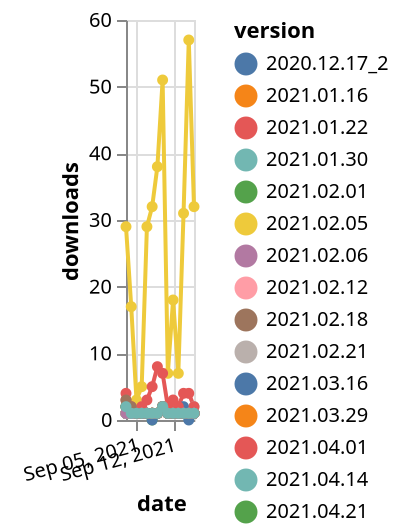 {"$schema": "https://vega.github.io/schema/vega-lite/v5.json", "description": "A simple bar chart with embedded data.", "data": {"values": [{"date": "2021-09-03", "total": 434, "delta": 2, "version": "2021.06.15"}, {"date": "2021-09-04", "total": 435, "delta": 1, "version": "2021.06.15"}, {"date": "2021-09-05", "total": 436, "delta": 1, "version": "2021.06.15"}, {"date": "2021-09-06", "total": 437, "delta": 1, "version": "2021.06.15"}, {"date": "2021-09-07", "total": 438, "delta": 1, "version": "2021.06.15"}, {"date": "2021-09-08", "total": 439, "delta": 1, "version": "2021.06.15"}, {"date": "2021-09-09", "total": 440, "delta": 1, "version": "2021.06.15"}, {"date": "2021-09-10", "total": 442, "delta": 2, "version": "2021.06.15"}, {"date": "2021-09-11", "total": 443, "delta": 1, "version": "2021.06.15"}, {"date": "2021-09-12", "total": 444, "delta": 1, "version": "2021.06.15"}, {"date": "2021-09-13", "total": 445, "delta": 1, "version": "2021.06.15"}, {"date": "2021-09-14", "total": 446, "delta": 1, "version": "2021.06.15"}, {"date": "2021-09-15", "total": 447, "delta": 1, "version": "2021.06.15"}, {"date": "2021-09-16", "total": 448, "delta": 1, "version": "2021.06.15"}, {"date": "2021-09-03", "total": 150, "delta": 1, "version": "2021.02.01"}, {"date": "2021-09-04", "total": 151, "delta": 1, "version": "2021.02.01"}, {"date": "2021-09-05", "total": 152, "delta": 1, "version": "2021.02.01"}, {"date": "2021-09-06", "total": 153, "delta": 1, "version": "2021.02.01"}, {"date": "2021-09-07", "total": 154, "delta": 1, "version": "2021.02.01"}, {"date": "2021-09-08", "total": 155, "delta": 1, "version": "2021.02.01"}, {"date": "2021-09-09", "total": 156, "delta": 1, "version": "2021.02.01"}, {"date": "2021-09-10", "total": 158, "delta": 2, "version": "2021.02.01"}, {"date": "2021-09-11", "total": 159, "delta": 1, "version": "2021.02.01"}, {"date": "2021-09-12", "total": 160, "delta": 1, "version": "2021.02.01"}, {"date": "2021-09-13", "total": 161, "delta": 1, "version": "2021.02.01"}, {"date": "2021-09-14", "total": 162, "delta": 1, "version": "2021.02.01"}, {"date": "2021-09-15", "total": 163, "delta": 1, "version": "2021.02.01"}, {"date": "2021-09-16", "total": 164, "delta": 1, "version": "2021.02.01"}, {"date": "2021-09-03", "total": 150, "delta": 2, "version": "2021.01.30"}, {"date": "2021-09-04", "total": 151, "delta": 1, "version": "2021.01.30"}, {"date": "2021-09-05", "total": 152, "delta": 1, "version": "2021.01.30"}, {"date": "2021-09-06", "total": 153, "delta": 1, "version": "2021.01.30"}, {"date": "2021-09-07", "total": 154, "delta": 1, "version": "2021.01.30"}, {"date": "2021-09-08", "total": 155, "delta": 1, "version": "2021.01.30"}, {"date": "2021-09-09", "total": 156, "delta": 1, "version": "2021.01.30"}, {"date": "2021-09-10", "total": 158, "delta": 2, "version": "2021.01.30"}, {"date": "2021-09-11", "total": 159, "delta": 1, "version": "2021.01.30"}, {"date": "2021-09-12", "total": 160, "delta": 1, "version": "2021.01.30"}, {"date": "2021-09-13", "total": 161, "delta": 1, "version": "2021.01.30"}, {"date": "2021-09-14", "total": 162, "delta": 1, "version": "2021.01.30"}, {"date": "2021-09-15", "total": 163, "delta": 1, "version": "2021.01.30"}, {"date": "2021-09-16", "total": 164, "delta": 1, "version": "2021.01.30"}, {"date": "2021-09-03", "total": 214, "delta": 1, "version": "2021.02.06"}, {"date": "2021-09-04", "total": 215, "delta": 1, "version": "2021.02.06"}, {"date": "2021-09-05", "total": 216, "delta": 1, "version": "2021.02.06"}, {"date": "2021-09-06", "total": 217, "delta": 1, "version": "2021.02.06"}, {"date": "2021-09-07", "total": 218, "delta": 1, "version": "2021.02.06"}, {"date": "2021-09-08", "total": 219, "delta": 1, "version": "2021.02.06"}, {"date": "2021-09-09", "total": 220, "delta": 1, "version": "2021.02.06"}, {"date": "2021-09-10", "total": 222, "delta": 2, "version": "2021.02.06"}, {"date": "2021-09-11", "total": 223, "delta": 1, "version": "2021.02.06"}, {"date": "2021-09-12", "total": 224, "delta": 1, "version": "2021.02.06"}, {"date": "2021-09-13", "total": 225, "delta": 1, "version": "2021.02.06"}, {"date": "2021-09-14", "total": 226, "delta": 1, "version": "2021.02.06"}, {"date": "2021-09-15", "total": 227, "delta": 1, "version": "2021.02.06"}, {"date": "2021-09-16", "total": 228, "delta": 1, "version": "2021.02.06"}, {"date": "2021-09-03", "total": 185, "delta": 1, "version": "2021.02.18"}, {"date": "2021-09-04", "total": 186, "delta": 1, "version": "2021.02.18"}, {"date": "2021-09-05", "total": 187, "delta": 1, "version": "2021.02.18"}, {"date": "2021-09-06", "total": 188, "delta": 1, "version": "2021.02.18"}, {"date": "2021-09-07", "total": 189, "delta": 1, "version": "2021.02.18"}, {"date": "2021-09-08", "total": 190, "delta": 1, "version": "2021.02.18"}, {"date": "2021-09-09", "total": 191, "delta": 1, "version": "2021.02.18"}, {"date": "2021-09-10", "total": 193, "delta": 2, "version": "2021.02.18"}, {"date": "2021-09-11", "total": 194, "delta": 1, "version": "2021.02.18"}, {"date": "2021-09-12", "total": 195, "delta": 1, "version": "2021.02.18"}, {"date": "2021-09-13", "total": 196, "delta": 1, "version": "2021.02.18"}, {"date": "2021-09-14", "total": 197, "delta": 1, "version": "2021.02.18"}, {"date": "2021-09-15", "total": 198, "delta": 1, "version": "2021.02.18"}, {"date": "2021-09-16", "total": 199, "delta": 1, "version": "2021.02.18"}, {"date": "2021-09-03", "total": 286, "delta": 2, "version": "2021.05.27"}, {"date": "2021-09-04", "total": 287, "delta": 1, "version": "2021.05.27"}, {"date": "2021-09-05", "total": 288, "delta": 1, "version": "2021.05.27"}, {"date": "2021-09-06", "total": 289, "delta": 1, "version": "2021.05.27"}, {"date": "2021-09-07", "total": 290, "delta": 1, "version": "2021.05.27"}, {"date": "2021-09-08", "total": 291, "delta": 1, "version": "2021.05.27"}, {"date": "2021-09-09", "total": 292, "delta": 1, "version": "2021.05.27"}, {"date": "2021-09-10", "total": 294, "delta": 2, "version": "2021.05.27"}, {"date": "2021-09-11", "total": 295, "delta": 1, "version": "2021.05.27"}, {"date": "2021-09-12", "total": 296, "delta": 1, "version": "2021.05.27"}, {"date": "2021-09-13", "total": 297, "delta": 1, "version": "2021.05.27"}, {"date": "2021-09-14", "total": 298, "delta": 1, "version": "2021.05.27"}, {"date": "2021-09-15", "total": 299, "delta": 1, "version": "2021.05.27"}, {"date": "2021-09-16", "total": 301, "delta": 2, "version": "2021.05.27"}, {"date": "2021-09-03", "total": 242, "delta": 1, "version": "2021.01.22"}, {"date": "2021-09-04", "total": 243, "delta": 1, "version": "2021.01.22"}, {"date": "2021-09-05", "total": 244, "delta": 1, "version": "2021.01.22"}, {"date": "2021-09-06", "total": 245, "delta": 1, "version": "2021.01.22"}, {"date": "2021-09-07", "total": 246, "delta": 1, "version": "2021.01.22"}, {"date": "2021-09-08", "total": 247, "delta": 1, "version": "2021.01.22"}, {"date": "2021-09-09", "total": 248, "delta": 1, "version": "2021.01.22"}, {"date": "2021-09-10", "total": 250, "delta": 2, "version": "2021.01.22"}, {"date": "2021-09-11", "total": 251, "delta": 1, "version": "2021.01.22"}, {"date": "2021-09-12", "total": 252, "delta": 1, "version": "2021.01.22"}, {"date": "2021-09-13", "total": 253, "delta": 1, "version": "2021.01.22"}, {"date": "2021-09-14", "total": 254, "delta": 1, "version": "2021.01.22"}, {"date": "2021-09-15", "total": 255, "delta": 1, "version": "2021.01.22"}, {"date": "2021-09-16", "total": 256, "delta": 1, "version": "2021.01.22"}, {"date": "2021-09-03", "total": 195, "delta": 1, "version": "2021.04.23"}, {"date": "2021-09-04", "total": 196, "delta": 1, "version": "2021.04.23"}, {"date": "2021-09-05", "total": 197, "delta": 1, "version": "2021.04.23"}, {"date": "2021-09-06", "total": 198, "delta": 1, "version": "2021.04.23"}, {"date": "2021-09-07", "total": 199, "delta": 1, "version": "2021.04.23"}, {"date": "2021-09-08", "total": 200, "delta": 1, "version": "2021.04.23"}, {"date": "2021-09-09", "total": 201, "delta": 1, "version": "2021.04.23"}, {"date": "2021-09-10", "total": 203, "delta": 2, "version": "2021.04.23"}, {"date": "2021-09-11", "total": 204, "delta": 1, "version": "2021.04.23"}, {"date": "2021-09-12", "total": 205, "delta": 1, "version": "2021.04.23"}, {"date": "2021-09-13", "total": 206, "delta": 1, "version": "2021.04.23"}, {"date": "2021-09-14", "total": 207, "delta": 1, "version": "2021.04.23"}, {"date": "2021-09-15", "total": 208, "delta": 1, "version": "2021.04.23"}, {"date": "2021-09-16", "total": 209, "delta": 1, "version": "2021.04.23"}, {"date": "2021-09-03", "total": 171, "delta": 29, "version": "2021.08.24"}, {"date": "2021-09-04", "total": 188, "delta": 17, "version": "2021.08.24"}, {"date": "2021-09-05", "total": 191, "delta": 3, "version": "2021.08.24"}, {"date": "2021-09-06", "total": 196, "delta": 5, "version": "2021.08.24"}, {"date": "2021-09-07", "total": 225, "delta": 29, "version": "2021.08.24"}, {"date": "2021-09-08", "total": 257, "delta": 32, "version": "2021.08.24"}, {"date": "2021-09-09", "total": 295, "delta": 38, "version": "2021.08.24"}, {"date": "2021-09-10", "total": 346, "delta": 51, "version": "2021.08.24"}, {"date": "2021-09-11", "total": 353, "delta": 7, "version": "2021.08.24"}, {"date": "2021-09-12", "total": 371, "delta": 18, "version": "2021.08.24"}, {"date": "2021-09-13", "total": 378, "delta": 7, "version": "2021.08.24"}, {"date": "2021-09-14", "total": 409, "delta": 31, "version": "2021.08.24"}, {"date": "2021-09-15", "total": 466, "delta": 57, "version": "2021.08.24"}, {"date": "2021-09-16", "total": 498, "delta": 32, "version": "2021.08.24"}, {"date": "2021-09-03", "total": 232, "delta": 1, "version": "2021.03.16"}, {"date": "2021-09-04", "total": 233, "delta": 1, "version": "2021.03.16"}, {"date": "2021-09-05", "total": 234, "delta": 1, "version": "2021.03.16"}, {"date": "2021-09-06", "total": 235, "delta": 1, "version": "2021.03.16"}, {"date": "2021-09-07", "total": 236, "delta": 1, "version": "2021.03.16"}, {"date": "2021-09-08", "total": 237, "delta": 1, "version": "2021.03.16"}, {"date": "2021-09-09", "total": 238, "delta": 1, "version": "2021.03.16"}, {"date": "2021-09-10", "total": 240, "delta": 2, "version": "2021.03.16"}, {"date": "2021-09-11", "total": 241, "delta": 1, "version": "2021.03.16"}, {"date": "2021-09-12", "total": 242, "delta": 1, "version": "2021.03.16"}, {"date": "2021-09-13", "total": 243, "delta": 1, "version": "2021.03.16"}, {"date": "2021-09-14", "total": 244, "delta": 1, "version": "2021.03.16"}, {"date": "2021-09-15", "total": 245, "delta": 1, "version": "2021.03.16"}, {"date": "2021-09-16", "total": 246, "delta": 1, "version": "2021.03.16"}, {"date": "2021-09-03", "total": 201, "delta": 1, "version": "2021.04.21"}, {"date": "2021-09-04", "total": 202, "delta": 1, "version": "2021.04.21"}, {"date": "2021-09-05", "total": 203, "delta": 1, "version": "2021.04.21"}, {"date": "2021-09-06", "total": 204, "delta": 1, "version": "2021.04.21"}, {"date": "2021-09-07", "total": 205, "delta": 1, "version": "2021.04.21"}, {"date": "2021-09-08", "total": 206, "delta": 1, "version": "2021.04.21"}, {"date": "2021-09-09", "total": 207, "delta": 1, "version": "2021.04.21"}, {"date": "2021-09-10", "total": 209, "delta": 2, "version": "2021.04.21"}, {"date": "2021-09-11", "total": 210, "delta": 1, "version": "2021.04.21"}, {"date": "2021-09-12", "total": 211, "delta": 1, "version": "2021.04.21"}, {"date": "2021-09-13", "total": 212, "delta": 1, "version": "2021.04.21"}, {"date": "2021-09-14", "total": 213, "delta": 1, "version": "2021.04.21"}, {"date": "2021-09-15", "total": 214, "delta": 1, "version": "2021.04.21"}, {"date": "2021-09-16", "total": 215, "delta": 1, "version": "2021.04.21"}, {"date": "2021-09-03", "total": 236, "delta": 2, "version": "2021.05.10"}, {"date": "2021-09-04", "total": 237, "delta": 1, "version": "2021.05.10"}, {"date": "2021-09-05", "total": 238, "delta": 1, "version": "2021.05.10"}, {"date": "2021-09-06", "total": 239, "delta": 1, "version": "2021.05.10"}, {"date": "2021-09-07", "total": 240, "delta": 1, "version": "2021.05.10"}, {"date": "2021-09-08", "total": 241, "delta": 1, "version": "2021.05.10"}, {"date": "2021-09-09", "total": 242, "delta": 1, "version": "2021.05.10"}, {"date": "2021-09-10", "total": 244, "delta": 2, "version": "2021.05.10"}, {"date": "2021-09-11", "total": 245, "delta": 1, "version": "2021.05.10"}, {"date": "2021-09-12", "total": 246, "delta": 1, "version": "2021.05.10"}, {"date": "2021-09-13", "total": 247, "delta": 1, "version": "2021.05.10"}, {"date": "2021-09-14", "total": 248, "delta": 1, "version": "2021.05.10"}, {"date": "2021-09-15", "total": 249, "delta": 1, "version": "2021.05.10"}, {"date": "2021-09-16", "total": 250, "delta": 1, "version": "2021.05.10"}, {"date": "2021-09-03", "total": 202, "delta": 1, "version": "2021.02.05"}, {"date": "2021-09-04", "total": 203, "delta": 1, "version": "2021.02.05"}, {"date": "2021-09-05", "total": 204, "delta": 1, "version": "2021.02.05"}, {"date": "2021-09-06", "total": 205, "delta": 1, "version": "2021.02.05"}, {"date": "2021-09-07", "total": 206, "delta": 1, "version": "2021.02.05"}, {"date": "2021-09-08", "total": 207, "delta": 1, "version": "2021.02.05"}, {"date": "2021-09-09", "total": 208, "delta": 1, "version": "2021.02.05"}, {"date": "2021-09-10", "total": 210, "delta": 2, "version": "2021.02.05"}, {"date": "2021-09-11", "total": 211, "delta": 1, "version": "2021.02.05"}, {"date": "2021-09-12", "total": 212, "delta": 1, "version": "2021.02.05"}, {"date": "2021-09-13", "total": 213, "delta": 1, "version": "2021.02.05"}, {"date": "2021-09-14", "total": 214, "delta": 1, "version": "2021.02.05"}, {"date": "2021-09-15", "total": 215, "delta": 1, "version": "2021.02.05"}, {"date": "2021-09-16", "total": 216, "delta": 1, "version": "2021.02.05"}, {"date": "2021-09-03", "total": 178, "delta": 1, "version": "2021.03.29"}, {"date": "2021-09-04", "total": 179, "delta": 1, "version": "2021.03.29"}, {"date": "2021-09-05", "total": 180, "delta": 1, "version": "2021.03.29"}, {"date": "2021-09-06", "total": 181, "delta": 1, "version": "2021.03.29"}, {"date": "2021-09-07", "total": 182, "delta": 1, "version": "2021.03.29"}, {"date": "2021-09-08", "total": 183, "delta": 1, "version": "2021.03.29"}, {"date": "2021-09-09", "total": 184, "delta": 1, "version": "2021.03.29"}, {"date": "2021-09-10", "total": 186, "delta": 2, "version": "2021.03.29"}, {"date": "2021-09-11", "total": 187, "delta": 1, "version": "2021.03.29"}, {"date": "2021-09-12", "total": 188, "delta": 1, "version": "2021.03.29"}, {"date": "2021-09-13", "total": 189, "delta": 1, "version": "2021.03.29"}, {"date": "2021-09-14", "total": 190, "delta": 1, "version": "2021.03.29"}, {"date": "2021-09-15", "total": 191, "delta": 1, "version": "2021.03.29"}, {"date": "2021-09-16", "total": 192, "delta": 1, "version": "2021.03.29"}, {"date": "2021-09-03", "total": 197, "delta": 2, "version": "2021.06.05"}, {"date": "2021-09-04", "total": 198, "delta": 1, "version": "2021.06.05"}, {"date": "2021-09-05", "total": 199, "delta": 1, "version": "2021.06.05"}, {"date": "2021-09-06", "total": 200, "delta": 1, "version": "2021.06.05"}, {"date": "2021-09-07", "total": 201, "delta": 1, "version": "2021.06.05"}, {"date": "2021-09-08", "total": 202, "delta": 1, "version": "2021.06.05"}, {"date": "2021-09-09", "total": 203, "delta": 1, "version": "2021.06.05"}, {"date": "2021-09-10", "total": 205, "delta": 2, "version": "2021.06.05"}, {"date": "2021-09-11", "total": 206, "delta": 1, "version": "2021.06.05"}, {"date": "2021-09-12", "total": 207, "delta": 1, "version": "2021.06.05"}, {"date": "2021-09-13", "total": 208, "delta": 1, "version": "2021.06.05"}, {"date": "2021-09-14", "total": 209, "delta": 1, "version": "2021.06.05"}, {"date": "2021-09-15", "total": 210, "delta": 1, "version": "2021.06.05"}, {"date": "2021-09-16", "total": 211, "delta": 1, "version": "2021.06.05"}, {"date": "2021-09-03", "total": 377, "delta": 3, "version": "2021.07.09"}, {"date": "2021-09-04", "total": 378, "delta": 1, "version": "2021.07.09"}, {"date": "2021-09-05", "total": 379, "delta": 1, "version": "2021.07.09"}, {"date": "2021-09-06", "total": 380, "delta": 1, "version": "2021.07.09"}, {"date": "2021-09-07", "total": 381, "delta": 1, "version": "2021.07.09"}, {"date": "2021-09-08", "total": 382, "delta": 1, "version": "2021.07.09"}, {"date": "2021-09-09", "total": 383, "delta": 1, "version": "2021.07.09"}, {"date": "2021-09-10", "total": 385, "delta": 2, "version": "2021.07.09"}, {"date": "2021-09-11", "total": 386, "delta": 1, "version": "2021.07.09"}, {"date": "2021-09-12", "total": 387, "delta": 1, "version": "2021.07.09"}, {"date": "2021-09-13", "total": 388, "delta": 1, "version": "2021.07.09"}, {"date": "2021-09-14", "total": 389, "delta": 1, "version": "2021.07.09"}, {"date": "2021-09-15", "total": 390, "delta": 1, "version": "2021.07.09"}, {"date": "2021-09-16", "total": 391, "delta": 1, "version": "2021.07.09"}, {"date": "2021-09-03", "total": 345, "delta": 2, "version": "2021.08.09"}, {"date": "2021-09-04", "total": 346, "delta": 1, "version": "2021.08.09"}, {"date": "2021-09-05", "total": 347, "delta": 1, "version": "2021.08.09"}, {"date": "2021-09-06", "total": 348, "delta": 1, "version": "2021.08.09"}, {"date": "2021-09-07", "total": 349, "delta": 1, "version": "2021.08.09"}, {"date": "2021-09-08", "total": 349, "delta": 0, "version": "2021.08.09"}, {"date": "2021-09-09", "total": 350, "delta": 1, "version": "2021.08.09"}, {"date": "2021-09-10", "total": 352, "delta": 2, "version": "2021.08.09"}, {"date": "2021-09-11", "total": 353, "delta": 1, "version": "2021.08.09"}, {"date": "2021-09-12", "total": 354, "delta": 1, "version": "2021.08.09"}, {"date": "2021-09-13", "total": 355, "delta": 1, "version": "2021.08.09"}, {"date": "2021-09-14", "total": 356, "delta": 1, "version": "2021.08.09"}, {"date": "2021-09-15", "total": 357, "delta": 1, "version": "2021.08.09"}, {"date": "2021-09-16", "total": 358, "delta": 1, "version": "2021.08.09"}, {"date": "2021-09-03", "total": 158, "delta": 1, "version": "2021.01.16"}, {"date": "2021-09-04", "total": 159, "delta": 1, "version": "2021.01.16"}, {"date": "2021-09-05", "total": 160, "delta": 1, "version": "2021.01.16"}, {"date": "2021-09-06", "total": 161, "delta": 1, "version": "2021.01.16"}, {"date": "2021-09-07", "total": 162, "delta": 1, "version": "2021.01.16"}, {"date": "2021-09-08", "total": 163, "delta": 1, "version": "2021.01.16"}, {"date": "2021-09-09", "total": 164, "delta": 1, "version": "2021.01.16"}, {"date": "2021-09-10", "total": 166, "delta": 2, "version": "2021.01.16"}, {"date": "2021-09-11", "total": 167, "delta": 1, "version": "2021.01.16"}, {"date": "2021-09-12", "total": 168, "delta": 1, "version": "2021.01.16"}, {"date": "2021-09-13", "total": 169, "delta": 1, "version": "2021.01.16"}, {"date": "2021-09-14", "total": 170, "delta": 1, "version": "2021.01.16"}, {"date": "2021-09-15", "total": 171, "delta": 1, "version": "2021.01.16"}, {"date": "2021-09-16", "total": 172, "delta": 1, "version": "2021.01.16"}, {"date": "2021-09-03", "total": 140, "delta": 1, "version": "2020.12.17_2"}, {"date": "2021-09-04", "total": 141, "delta": 1, "version": "2020.12.17_2"}, {"date": "2021-09-05", "total": 142, "delta": 1, "version": "2020.12.17_2"}, {"date": "2021-09-06", "total": 143, "delta": 1, "version": "2020.12.17_2"}, {"date": "2021-09-07", "total": 144, "delta": 1, "version": "2020.12.17_2"}, {"date": "2021-09-08", "total": 144, "delta": 0, "version": "2020.12.17_2"}, {"date": "2021-09-09", "total": 145, "delta": 1, "version": "2020.12.17_2"}, {"date": "2021-09-10", "total": 147, "delta": 2, "version": "2020.12.17_2"}, {"date": "2021-09-11", "total": 148, "delta": 1, "version": "2020.12.17_2"}, {"date": "2021-09-12", "total": 149, "delta": 1, "version": "2020.12.17_2"}, {"date": "2021-09-13", "total": 150, "delta": 1, "version": "2020.12.17_2"}, {"date": "2021-09-14", "total": 152, "delta": 2, "version": "2020.12.17_2"}, {"date": "2021-09-15", "total": 152, "delta": 0, "version": "2020.12.17_2"}, {"date": "2021-09-16", "total": 153, "delta": 1, "version": "2020.12.17_2"}, {"date": "2021-09-03", "total": 571, "delta": 4, "version": "2021.04.01"}, {"date": "2021-09-04", "total": 573, "delta": 2, "version": "2021.04.01"}, {"date": "2021-09-05", "total": 574, "delta": 1, "version": "2021.04.01"}, {"date": "2021-09-06", "total": 576, "delta": 2, "version": "2021.04.01"}, {"date": "2021-09-07", "total": 579, "delta": 3, "version": "2021.04.01"}, {"date": "2021-09-08", "total": 584, "delta": 5, "version": "2021.04.01"}, {"date": "2021-09-09", "total": 592, "delta": 8, "version": "2021.04.01"}, {"date": "2021-09-10", "total": 599, "delta": 7, "version": "2021.04.01"}, {"date": "2021-09-11", "total": 601, "delta": 2, "version": "2021.04.01"}, {"date": "2021-09-12", "total": 604, "delta": 3, "version": "2021.04.01"}, {"date": "2021-09-13", "total": 606, "delta": 2, "version": "2021.04.01"}, {"date": "2021-09-14", "total": 610, "delta": 4, "version": "2021.04.01"}, {"date": "2021-09-15", "total": 614, "delta": 4, "version": "2021.04.01"}, {"date": "2021-09-16", "total": 616, "delta": 2, "version": "2021.04.01"}, {"date": "2021-09-03", "total": 444, "delta": 1, "version": "2021.02.21"}, {"date": "2021-09-04", "total": 445, "delta": 1, "version": "2021.02.21"}, {"date": "2021-09-05", "total": 446, "delta": 1, "version": "2021.02.21"}, {"date": "2021-09-06", "total": 447, "delta": 1, "version": "2021.02.21"}, {"date": "2021-09-07", "total": 448, "delta": 1, "version": "2021.02.21"}, {"date": "2021-09-08", "total": 449, "delta": 1, "version": "2021.02.21"}, {"date": "2021-09-09", "total": 450, "delta": 1, "version": "2021.02.21"}, {"date": "2021-09-10", "total": 452, "delta": 2, "version": "2021.02.21"}, {"date": "2021-09-11", "total": 453, "delta": 1, "version": "2021.02.21"}, {"date": "2021-09-12", "total": 454, "delta": 1, "version": "2021.02.21"}, {"date": "2021-09-13", "total": 455, "delta": 1, "version": "2021.02.21"}, {"date": "2021-09-14", "total": 456, "delta": 1, "version": "2021.02.21"}, {"date": "2021-09-15", "total": 457, "delta": 1, "version": "2021.02.21"}, {"date": "2021-09-16", "total": 458, "delta": 1, "version": "2021.02.21"}, {"date": "2021-09-03", "total": 206, "delta": 1, "version": "2021.02.12"}, {"date": "2021-09-04", "total": 207, "delta": 1, "version": "2021.02.12"}, {"date": "2021-09-05", "total": 208, "delta": 1, "version": "2021.02.12"}, {"date": "2021-09-06", "total": 209, "delta": 1, "version": "2021.02.12"}, {"date": "2021-09-07", "total": 210, "delta": 1, "version": "2021.02.12"}, {"date": "2021-09-08", "total": 211, "delta": 1, "version": "2021.02.12"}, {"date": "2021-09-09", "total": 212, "delta": 1, "version": "2021.02.12"}, {"date": "2021-09-10", "total": 214, "delta": 2, "version": "2021.02.12"}, {"date": "2021-09-11", "total": 215, "delta": 1, "version": "2021.02.12"}, {"date": "2021-09-12", "total": 216, "delta": 1, "version": "2021.02.12"}, {"date": "2021-09-13", "total": 217, "delta": 1, "version": "2021.02.12"}, {"date": "2021-09-14", "total": 218, "delta": 1, "version": "2021.02.12"}, {"date": "2021-09-15", "total": 219, "delta": 1, "version": "2021.02.12"}, {"date": "2021-09-16", "total": 220, "delta": 1, "version": "2021.02.12"}, {"date": "2021-09-03", "total": 237, "delta": 1, "version": "2021.04.14"}, {"date": "2021-09-04", "total": 238, "delta": 1, "version": "2021.04.14"}, {"date": "2021-09-05", "total": 239, "delta": 1, "version": "2021.04.14"}, {"date": "2021-09-06", "total": 240, "delta": 1, "version": "2021.04.14"}, {"date": "2021-09-07", "total": 241, "delta": 1, "version": "2021.04.14"}, {"date": "2021-09-08", "total": 242, "delta": 1, "version": "2021.04.14"}, {"date": "2021-09-09", "total": 243, "delta": 1, "version": "2021.04.14"}, {"date": "2021-09-10", "total": 245, "delta": 2, "version": "2021.04.14"}, {"date": "2021-09-11", "total": 246, "delta": 1, "version": "2021.04.14"}, {"date": "2021-09-12", "total": 247, "delta": 1, "version": "2021.04.14"}, {"date": "2021-09-13", "total": 248, "delta": 1, "version": "2021.04.14"}, {"date": "2021-09-14", "total": 249, "delta": 1, "version": "2021.04.14"}, {"date": "2021-09-15", "total": 250, "delta": 1, "version": "2021.04.14"}, {"date": "2021-09-16", "total": 251, "delta": 1, "version": "2021.04.14"}, {"date": "2021-09-03", "total": 338, "delta": 1, "version": "2021.04.28"}, {"date": "2021-09-04", "total": 339, "delta": 1, "version": "2021.04.28"}, {"date": "2021-09-05", "total": 340, "delta": 1, "version": "2021.04.28"}, {"date": "2021-09-06", "total": 341, "delta": 1, "version": "2021.04.28"}, {"date": "2021-09-07", "total": 342, "delta": 1, "version": "2021.04.28"}, {"date": "2021-09-08", "total": 343, "delta": 1, "version": "2021.04.28"}, {"date": "2021-09-09", "total": 344, "delta": 1, "version": "2021.04.28"}, {"date": "2021-09-10", "total": 346, "delta": 2, "version": "2021.04.28"}, {"date": "2021-09-11", "total": 347, "delta": 1, "version": "2021.04.28"}, {"date": "2021-09-12", "total": 348, "delta": 1, "version": "2021.04.28"}, {"date": "2021-09-13", "total": 349, "delta": 1, "version": "2021.04.28"}, {"date": "2021-09-14", "total": 350, "delta": 1, "version": "2021.04.28"}, {"date": "2021-09-15", "total": 351, "delta": 1, "version": "2021.04.28"}, {"date": "2021-09-16", "total": 352, "delta": 1, "version": "2021.04.28"}, {"date": "2021-09-03", "total": 191, "delta": 3, "version": "2021.05.19"}, {"date": "2021-09-04", "total": 193, "delta": 2, "version": "2021.05.19"}, {"date": "2021-09-05", "total": 194, "delta": 1, "version": "2021.05.19"}, {"date": "2021-09-06", "total": 195, "delta": 1, "version": "2021.05.19"}, {"date": "2021-09-07", "total": 196, "delta": 1, "version": "2021.05.19"}, {"date": "2021-09-08", "total": 197, "delta": 1, "version": "2021.05.19"}, {"date": "2021-09-09", "total": 198, "delta": 1, "version": "2021.05.19"}, {"date": "2021-09-10", "total": 200, "delta": 2, "version": "2021.05.19"}, {"date": "2021-09-11", "total": 201, "delta": 1, "version": "2021.05.19"}, {"date": "2021-09-12", "total": 202, "delta": 1, "version": "2021.05.19"}, {"date": "2021-09-13", "total": 203, "delta": 1, "version": "2021.05.19"}, {"date": "2021-09-14", "total": 204, "delta": 1, "version": "2021.05.19"}, {"date": "2021-09-15", "total": 205, "delta": 1, "version": "2021.05.19"}, {"date": "2021-09-16", "total": 206, "delta": 1, "version": "2021.05.19"}, {"date": "2021-09-03", "total": 195, "delta": 2, "version": "2021.07.28"}, {"date": "2021-09-04", "total": 196, "delta": 1, "version": "2021.07.28"}, {"date": "2021-09-05", "total": 197, "delta": 1, "version": "2021.07.28"}, {"date": "2021-09-06", "total": 198, "delta": 1, "version": "2021.07.28"}, {"date": "2021-09-07", "total": 199, "delta": 1, "version": "2021.07.28"}, {"date": "2021-09-08", "total": 200, "delta": 1, "version": "2021.07.28"}, {"date": "2021-09-09", "total": 201, "delta": 1, "version": "2021.07.28"}, {"date": "2021-09-10", "total": 203, "delta": 2, "version": "2021.07.28"}, {"date": "2021-09-11", "total": 204, "delta": 1, "version": "2021.07.28"}, {"date": "2021-09-12", "total": 205, "delta": 1, "version": "2021.07.28"}, {"date": "2021-09-13", "total": 206, "delta": 1, "version": "2021.07.28"}, {"date": "2021-09-14", "total": 207, "delta": 1, "version": "2021.07.28"}, {"date": "2021-09-15", "total": 208, "delta": 1, "version": "2021.07.28"}, {"date": "2021-09-16", "total": 209, "delta": 1, "version": "2021.07.28"}]}, "width": "container", "mark": {"type": "line", "point": {"filled": true}}, "encoding": {"x": {"field": "date", "type": "temporal", "timeUnit": "yearmonthdate", "title": "date", "axis": {"labelAngle": -15}}, "y": {"field": "delta", "type": "quantitative", "title": "downloads"}, "color": {"field": "version", "type": "nominal"}, "tooltip": {"field": "delta"}}}
